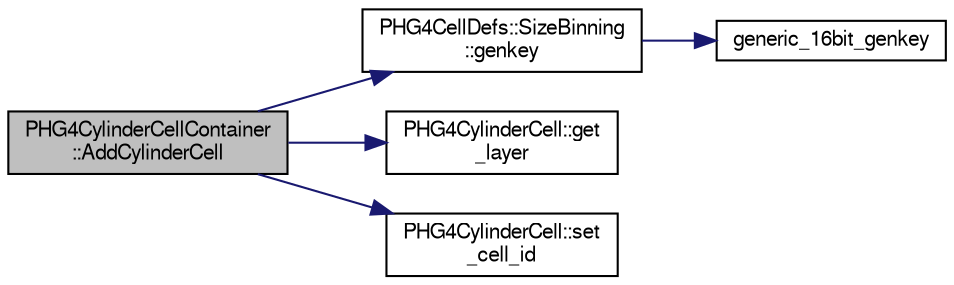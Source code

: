 digraph "PHG4CylinderCellContainer::AddCylinderCell"
{
  bgcolor="transparent";
  edge [fontname="FreeSans",fontsize="10",labelfontname="FreeSans",labelfontsize="10"];
  node [fontname="FreeSans",fontsize="10",shape=record];
  rankdir="LR";
  Node1 [label="PHG4CylinderCellContainer\l::AddCylinderCell",height=0.2,width=0.4,color="black", fillcolor="grey75", style="filled" fontcolor="black"];
  Node1 -> Node2 [color="midnightblue",fontsize="10",style="solid",fontname="FreeSans"];
  Node2 [label="PHG4CellDefs::SizeBinning\l::genkey",height=0.2,width=0.4,color="black",URL="$d6/d84/namespacePHG4CellDefs_1_1SizeBinning.html#a7a0b33119e015869652e39f3dd307931"];
  Node2 -> Node3 [color="midnightblue",fontsize="10",style="solid",fontname="FreeSans"];
  Node3 [label="generic_16bit_genkey",height=0.2,width=0.4,color="black",URL="$d9/d13/PHG4CellDefs_8cc.html#a85ba9f720354d77b858e20c95a1b8f9e"];
  Node1 -> Node4 [color="midnightblue",fontsize="10",style="solid",fontname="FreeSans"];
  Node4 [label="PHG4CylinderCell::get\l_layer",height=0.2,width=0.4,color="black",URL="$d6/db7/classPHG4CylinderCell.html#a65e9dd5b31c7386c4656214c518e7835"];
  Node1 -> Node5 [color="midnightblue",fontsize="10",style="solid",fontname="FreeSans"];
  Node5 [label="PHG4CylinderCell::set\l_cell_id",height=0.2,width=0.4,color="black",URL="$d6/db7/classPHG4CylinderCell.html#a863f7fffe009e7017fe0b812146dbec9"];
}
